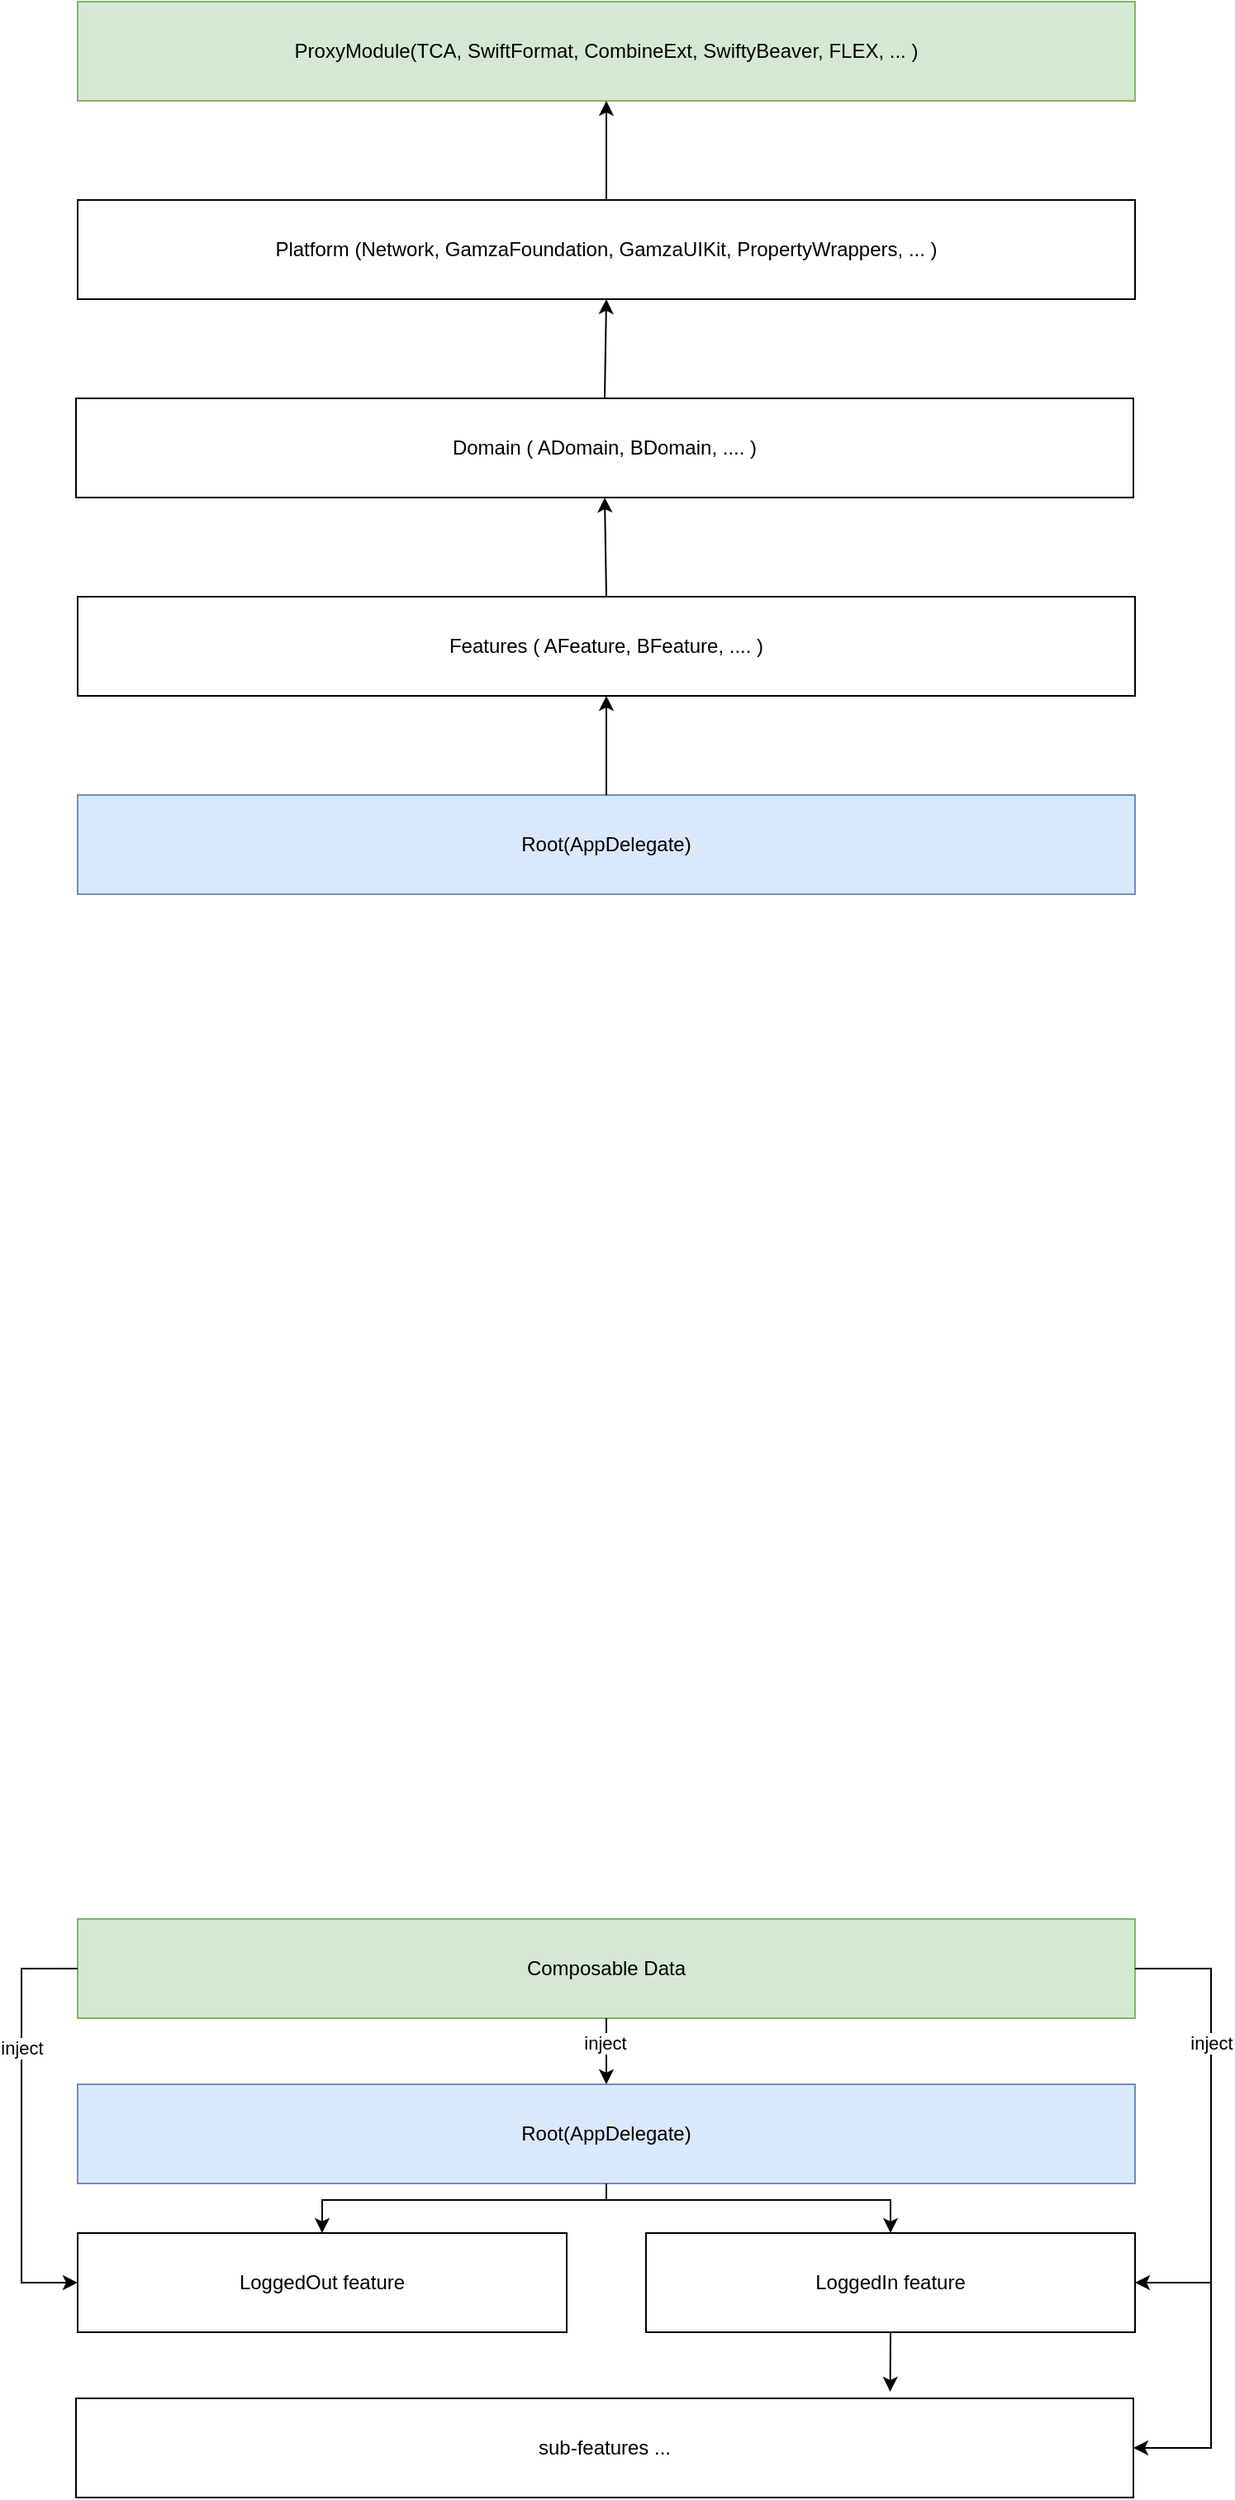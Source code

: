 <mxfile version="16.5.1" type="device"><diagram id="STCPGaLkk-ETKbZQgOjf" name="페이지-1"><mxGraphModel dx="1106" dy="852" grid="1" gridSize="10" guides="1" tooltips="1" connect="1" arrows="1" fold="1" page="1" pageScale="1" pageWidth="827" pageHeight="1169" math="0" shadow="0"><root><mxCell id="0"/><mxCell id="1" parent="0"/><mxCell id="tPH36QAMWwVUXDu1QcQ--9" value="ProxyModule(TCA, SwiftFormat, CombineExt, SwiftyBeaver, FLEX, ... )" style="rounded=0;whiteSpace=wrap;html=1;fillColor=#d5e8d4;strokeColor=#82b366;" parent="1" vertex="1"><mxGeometry x="94" y="50" width="640" height="60" as="geometry"/></mxCell><mxCell id="tPH36QAMWwVUXDu1QcQ--13" value="" style="endArrow=classic;html=1;rounded=0;entryX=0.5;entryY=1;entryDx=0;entryDy=0;exitX=0.5;exitY=0;exitDx=0;exitDy=0;" parent="1" source="tPH36QAMWwVUXDu1QcQ--27" target="tPH36QAMWwVUXDu1QcQ--18" edge="1"><mxGeometry width="50" height="50" relative="1" as="geometry"><mxPoint x="424" y="460" as="sourcePoint"/><mxPoint x="414" y="510" as="targetPoint"/></mxGeometry></mxCell><mxCell id="tPH36QAMWwVUXDu1QcQ--18" value="Platform (Network, GamzaFoundation, GamzaUIKit, PropertyWrappers, ... )" style="rounded=0;whiteSpace=wrap;html=1;" parent="1" vertex="1"><mxGeometry x="94" y="170" width="640" height="60" as="geometry"/></mxCell><mxCell id="tPH36QAMWwVUXDu1QcQ--20" value="" style="endArrow=classic;html=1;rounded=0;exitX=0.5;exitY=0;exitDx=0;exitDy=0;entryX=0.5;entryY=1;entryDx=0;entryDy=0;" parent="1" source="tPH36QAMWwVUXDu1QcQ--18" target="tPH36QAMWwVUXDu1QcQ--9" edge="1"><mxGeometry width="50" height="50" relative="1" as="geometry"><mxPoint x="424" y="460" as="sourcePoint"/><mxPoint x="424" y="390" as="targetPoint"/></mxGeometry></mxCell><mxCell id="tPH36QAMWwVUXDu1QcQ--27" value="Domain ( ADomain, BDomain, .... )" style="rounded=0;whiteSpace=wrap;html=1;" parent="1" vertex="1"><mxGeometry x="93" y="290" width="640" height="60" as="geometry"/></mxCell><mxCell id="tPH36QAMWwVUXDu1QcQ--28" value="Features ( AFeature, BFeature, .... )" style="rounded=0;whiteSpace=wrap;html=1;" parent="1" vertex="1"><mxGeometry x="94" y="410" width="640" height="60" as="geometry"/></mxCell><mxCell id="tPH36QAMWwVUXDu1QcQ--29" value="Root(AppDelegate)" style="rounded=0;whiteSpace=wrap;html=1;fillColor=#dae8fc;strokeColor=#6c8ebf;" parent="1" vertex="1"><mxGeometry x="94" y="530" width="640" height="60" as="geometry"/></mxCell><mxCell id="tPH36QAMWwVUXDu1QcQ--30" value="" style="endArrow=classic;html=1;rounded=0;entryX=0.5;entryY=1;entryDx=0;entryDy=0;exitX=0.5;exitY=0;exitDx=0;exitDy=0;" parent="1" source="tPH36QAMWwVUXDu1QcQ--28" target="tPH36QAMWwVUXDu1QcQ--27" edge="1"><mxGeometry width="50" height="50" relative="1" as="geometry"><mxPoint x="424" y="300" as="sourcePoint"/><mxPoint x="424" y="240" as="targetPoint"/></mxGeometry></mxCell><mxCell id="tPH36QAMWwVUXDu1QcQ--31" value="" style="endArrow=classic;html=1;rounded=0;entryX=0.5;entryY=1;entryDx=0;entryDy=0;exitX=0.5;exitY=0;exitDx=0;exitDy=0;" parent="1" source="tPH36QAMWwVUXDu1QcQ--29" target="tPH36QAMWwVUXDu1QcQ--28" edge="1"><mxGeometry width="50" height="50" relative="1" as="geometry"><mxPoint x="424" y="420" as="sourcePoint"/><mxPoint x="424" y="360" as="targetPoint"/></mxGeometry></mxCell><mxCell id="eETd1GB0OzEWjnYa4UVZ-1" value="Composable Data" style="rounded=0;whiteSpace=wrap;html=1;fillColor=#d5e8d4;strokeColor=#82b366;" vertex="1" parent="1"><mxGeometry x="94" y="1210" width="640" height="60" as="geometry"/></mxCell><mxCell id="eETd1GB0OzEWjnYa4UVZ-2" value="Root(AppDelegate)" style="rounded=0;whiteSpace=wrap;html=1;fillColor=#dae8fc;strokeColor=#6c8ebf;" vertex="1" parent="1"><mxGeometry x="94" y="1310" width="640" height="60" as="geometry"/></mxCell><mxCell id="eETd1GB0OzEWjnYa4UVZ-3" value="LoggedOut feature" style="rounded=0;whiteSpace=wrap;html=1;" vertex="1" parent="1"><mxGeometry x="94" y="1400" width="296" height="60" as="geometry"/></mxCell><mxCell id="eETd1GB0OzEWjnYa4UVZ-4" value="LoggedIn feature" style="rounded=0;whiteSpace=wrap;html=1;" vertex="1" parent="1"><mxGeometry x="438" y="1400" width="296" height="60" as="geometry"/></mxCell><mxCell id="eETd1GB0OzEWjnYa4UVZ-5" value="sub-features ..." style="rounded=0;whiteSpace=wrap;html=1;" vertex="1" parent="1"><mxGeometry x="93" y="1500" width="640" height="60" as="geometry"/></mxCell><mxCell id="eETd1GB0OzEWjnYa4UVZ-6" value="" style="endArrow=classic;html=1;rounded=0;exitX=0.5;exitY=1;exitDx=0;exitDy=0;entryX=0.5;entryY=0;entryDx=0;entryDy=0;" edge="1" parent="1" source="eETd1GB0OzEWjnYa4UVZ-1" target="eETd1GB0OzEWjnYa4UVZ-2"><mxGeometry width="50" height="50" relative="1" as="geometry"><mxPoint x="390" y="1230" as="sourcePoint"/><mxPoint x="440" y="1180" as="targetPoint"/></mxGeometry></mxCell><mxCell id="eETd1GB0OzEWjnYa4UVZ-16" value="inject" style="edgeLabel;html=1;align=center;verticalAlign=middle;resizable=0;points=[];" vertex="1" connectable="0" parent="eETd1GB0OzEWjnYa4UVZ-6"><mxGeometry x="-0.25" y="1" relative="1" as="geometry"><mxPoint x="-2" as="offset"/></mxGeometry></mxCell><mxCell id="eETd1GB0OzEWjnYa4UVZ-7" value="" style="endArrow=classic;html=1;rounded=0;exitX=0.5;exitY=1;exitDx=0;exitDy=0;entryX=0.5;entryY=0;entryDx=0;entryDy=0;" edge="1" parent="1" source="eETd1GB0OzEWjnYa4UVZ-2" target="eETd1GB0OzEWjnYa4UVZ-3"><mxGeometry width="50" height="50" relative="1" as="geometry"><mxPoint x="390" y="1230" as="sourcePoint"/><mxPoint x="440" y="1180" as="targetPoint"/><Array as="points"><mxPoint x="414" y="1380"/><mxPoint x="242" y="1380"/></Array></mxGeometry></mxCell><mxCell id="eETd1GB0OzEWjnYa4UVZ-8" value="" style="endArrow=classic;html=1;rounded=0;exitX=0.5;exitY=1;exitDx=0;exitDy=0;entryX=0.5;entryY=0;entryDx=0;entryDy=0;" edge="1" parent="1" source="eETd1GB0OzEWjnYa4UVZ-2" target="eETd1GB0OzEWjnYa4UVZ-4"><mxGeometry width="50" height="50" relative="1" as="geometry"><mxPoint x="390" y="1230" as="sourcePoint"/><mxPoint x="440" y="1180" as="targetPoint"/><Array as="points"><mxPoint x="414" y="1380"/><mxPoint x="586" y="1380"/></Array></mxGeometry></mxCell><mxCell id="eETd1GB0OzEWjnYa4UVZ-9" value="" style="endArrow=classic;html=1;rounded=0;exitX=0.5;exitY=1;exitDx=0;exitDy=0;entryX=0.77;entryY=-0.067;entryDx=0;entryDy=0;entryPerimeter=0;" edge="1" parent="1" source="eETd1GB0OzEWjnYa4UVZ-4" target="eETd1GB0OzEWjnYa4UVZ-5"><mxGeometry width="50" height="50" relative="1" as="geometry"><mxPoint x="390" y="1230" as="sourcePoint"/><mxPoint x="440" y="1180" as="targetPoint"/></mxGeometry></mxCell><mxCell id="eETd1GB0OzEWjnYa4UVZ-11" value="" style="endArrow=classic;html=1;rounded=0;exitX=1;exitY=0.5;exitDx=0;exitDy=0;entryX=1;entryY=0.5;entryDx=0;entryDy=0;" edge="1" parent="1" source="eETd1GB0OzEWjnYa4UVZ-1" target="eETd1GB0OzEWjnYa4UVZ-4"><mxGeometry width="50" height="50" relative="1" as="geometry"><mxPoint x="390" y="1350" as="sourcePoint"/><mxPoint x="440" y="1300" as="targetPoint"/><Array as="points"><mxPoint x="780" y="1240"/><mxPoint x="780" y="1430"/></Array></mxGeometry></mxCell><mxCell id="eETd1GB0OzEWjnYa4UVZ-12" value="" style="endArrow=classic;html=1;rounded=0;exitX=0;exitY=0.5;exitDx=0;exitDy=0;entryX=0;entryY=0.5;entryDx=0;entryDy=0;" edge="1" parent="1" source="eETd1GB0OzEWjnYa4UVZ-1" target="eETd1GB0OzEWjnYa4UVZ-3"><mxGeometry width="50" height="50" relative="1" as="geometry"><mxPoint x="390" y="1350" as="sourcePoint"/><mxPoint x="440" y="1300" as="targetPoint"/><Array as="points"><mxPoint x="60" y="1240"/><mxPoint x="60" y="1430"/></Array></mxGeometry></mxCell><mxCell id="eETd1GB0OzEWjnYa4UVZ-14" value="inject" style="edgeLabel;html=1;align=center;verticalAlign=middle;resizable=0;points=[];" vertex="1" connectable="0" parent="eETd1GB0OzEWjnYa4UVZ-12"><mxGeometry x="-0.364" relative="1" as="geometry"><mxPoint as="offset"/></mxGeometry></mxCell><mxCell id="eETd1GB0OzEWjnYa4UVZ-13" value="" style="endArrow=classic;html=1;rounded=0;exitX=1;exitY=0.5;exitDx=0;exitDy=0;entryX=1;entryY=0.5;entryDx=0;entryDy=0;" edge="1" parent="1" source="eETd1GB0OzEWjnYa4UVZ-1" target="eETd1GB0OzEWjnYa4UVZ-5"><mxGeometry width="50" height="50" relative="1" as="geometry"><mxPoint x="390" y="1350" as="sourcePoint"/><mxPoint x="440" y="1300" as="targetPoint"/><Array as="points"><mxPoint x="780" y="1240"/><mxPoint x="780" y="1530"/></Array></mxGeometry></mxCell><mxCell id="eETd1GB0OzEWjnYa4UVZ-15" value="inject" style="edgeLabel;html=1;align=center;verticalAlign=middle;resizable=0;points=[];" vertex="1" connectable="0" parent="eETd1GB0OzEWjnYa4UVZ-13"><mxGeometry x="-0.525" y="1" relative="1" as="geometry"><mxPoint x="-1" as="offset"/></mxGeometry></mxCell></root></mxGraphModel></diagram></mxfile>